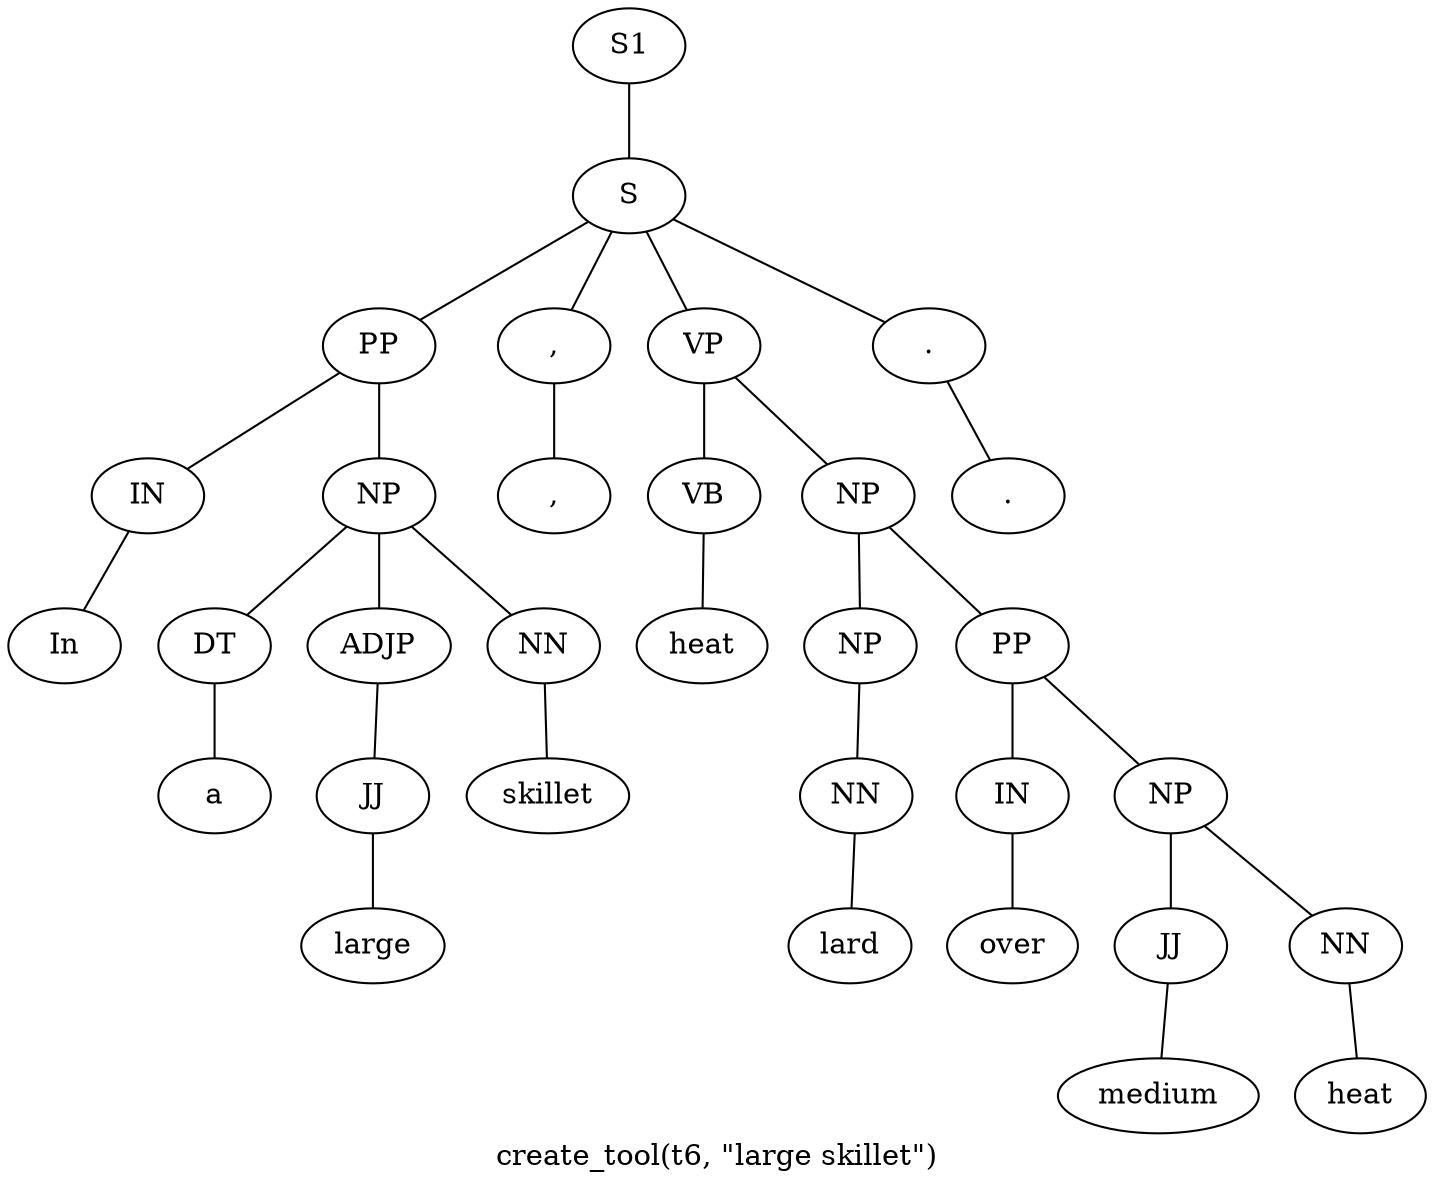 graph SyntaxGraph {
	label = "create_tool(t6, \"large skillet\")";
	Node0 [label="S1"];
	Node1 [label="S"];
	Node2 [label="PP"];
	Node3 [label="IN"];
	Node4 [label="In"];
	Node5 [label="NP"];
	Node6 [label="DT"];
	Node7 [label="a"];
	Node8 [label="ADJP"];
	Node9 [label="JJ"];
	Node10 [label="large"];
	Node11 [label="NN"];
	Node12 [label="skillet"];
	Node13 [label=","];
	Node14 [label=","];
	Node15 [label="VP"];
	Node16 [label="VB"];
	Node17 [label="heat"];
	Node18 [label="NP"];
	Node19 [label="NP"];
	Node20 [label="NN"];
	Node21 [label="lard"];
	Node22 [label="PP"];
	Node23 [label="IN"];
	Node24 [label="over"];
	Node25 [label="NP"];
	Node26 [label="JJ"];
	Node27 [label="medium"];
	Node28 [label="NN"];
	Node29 [label="heat"];
	Node30 [label="."];
	Node31 [label="."];

	Node0 -- Node1;
	Node1 -- Node2;
	Node1 -- Node13;
	Node1 -- Node15;
	Node1 -- Node30;
	Node2 -- Node3;
	Node2 -- Node5;
	Node3 -- Node4;
	Node5 -- Node6;
	Node5 -- Node8;
	Node5 -- Node11;
	Node6 -- Node7;
	Node8 -- Node9;
	Node9 -- Node10;
	Node11 -- Node12;
	Node13 -- Node14;
	Node15 -- Node16;
	Node15 -- Node18;
	Node16 -- Node17;
	Node18 -- Node19;
	Node18 -- Node22;
	Node19 -- Node20;
	Node20 -- Node21;
	Node22 -- Node23;
	Node22 -- Node25;
	Node23 -- Node24;
	Node25 -- Node26;
	Node25 -- Node28;
	Node26 -- Node27;
	Node28 -- Node29;
	Node30 -- Node31;
}